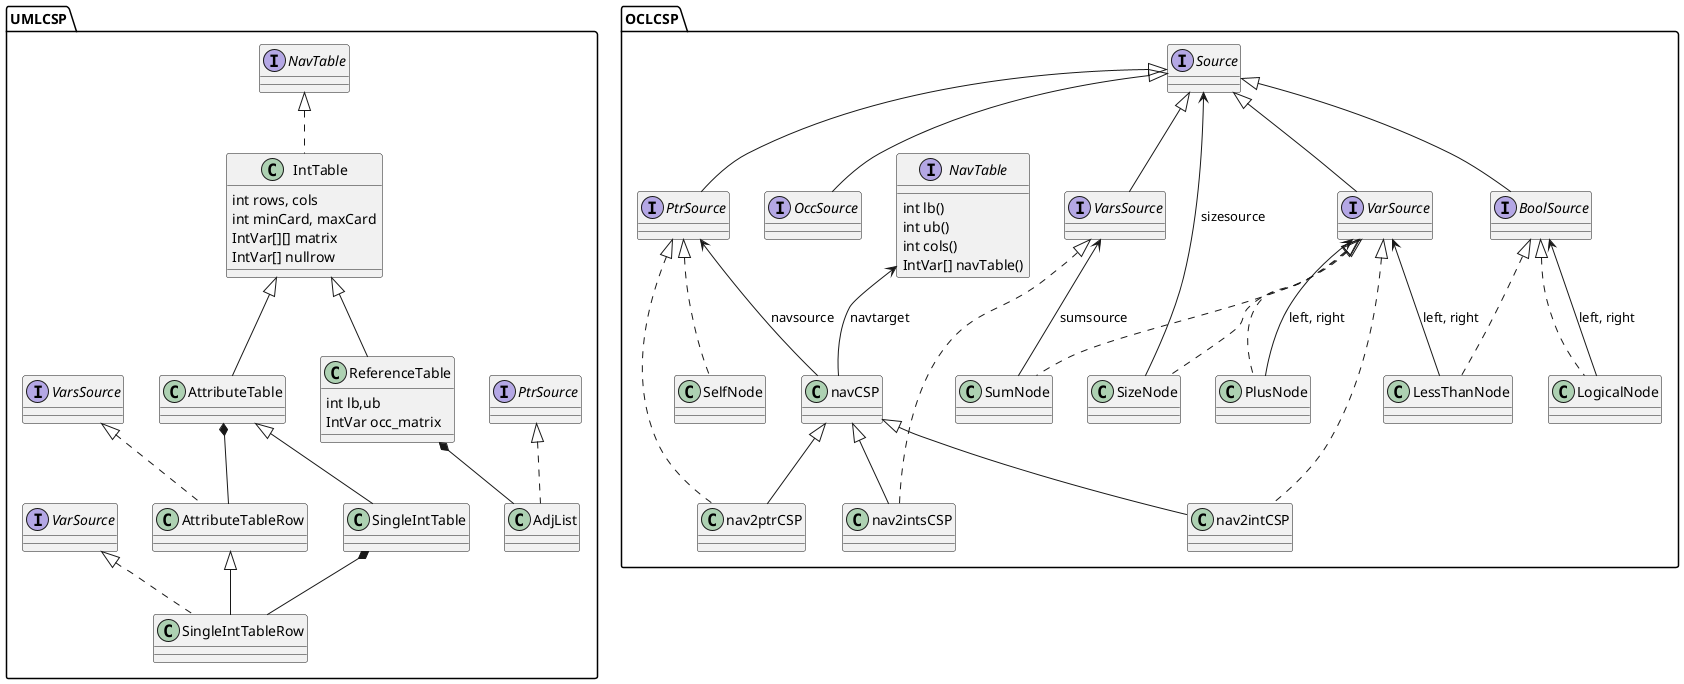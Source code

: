@startuml

package UMLCSP{

  class IntTable implements NavTable{
    int rows, cols
    int minCard, maxCard
    IntVar[][] matrix
    IntVar[] nullrow
  }
  
  class AttributeTable extends IntTable{}
  class AttributeTableRow implements VarsSource{}
  AttributeTable *-- AttributeTableRow
  
  class ReferenceTable extends IntTable {
    int lb,ub
    IntVar occ_matrix
    
  }
  class AdjList implements PtrSource {}
  ReferenceTable *-- AdjList
  
  class SingleIntTable extends AttributeTable{}
  class SingleIntTableRow extends AttributeTableRow implements VarSource{}
  SingleIntTable *-- SingleIntTableRow

}

package OCLCSP{
  interface NavTable {
    int lb()
    int ub()
    int cols()
    IntVar[] navTable()
  }
  interface Source {}
  interface PtrSource extends Source {}
  interface OccSource extends Source {}
  interface VarsSource extends Source {}
  interface VarSource extends Source {}
  interface BoolSource extends Source {}


  class navCSP {}
  PtrSource <-- navCSP : navsource
  NavTable <-- navCSP : navtarget
  
  class nav2ptrCSP extends navCSP implements PtrSource{}
  class nav2intsCSP extends navCSP  implements VarsSource{}
  class nav2intCSP extends navCSP implements VarSource{}
  
  
  class SizeNode implements VarSource {}
  Source <-- SizeNode : sizesource
  class SumNode implements VarSource {}
  VarsSource <-- SumNode : sumsource
  class LessThanNode implements BoolSource{}
  VarSource <-- LessThanNode : left, right
  
  class PlusNode implements VarSource{}
  VarSource <-- PlusNode : left, right
  
  class LogicalNode implements BoolSource{}
  BoolSource <-- LogicalNode : left, right
  
  class SelfNode implements PtrSource{}

}
@enduml

